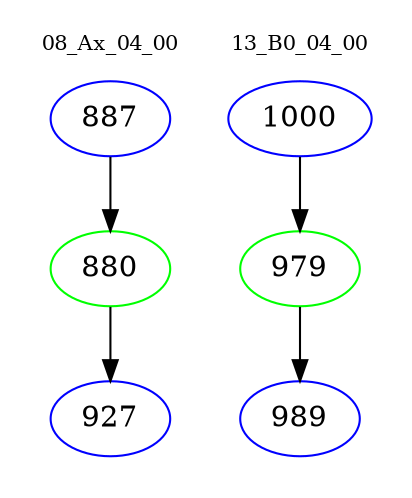 digraph{
subgraph cluster_0 {
color = white
label = "08_Ax_04_00";
fontsize=10;
T0_887 [label="887", color="blue"]
T0_887 -> T0_880 [color="black"]
T0_880 [label="880", color="green"]
T0_880 -> T0_927 [color="black"]
T0_927 [label="927", color="blue"]
}
subgraph cluster_1 {
color = white
label = "13_B0_04_00";
fontsize=10;
T1_1000 [label="1000", color="blue"]
T1_1000 -> T1_979 [color="black"]
T1_979 [label="979", color="green"]
T1_979 -> T1_989 [color="black"]
T1_989 [label="989", color="blue"]
}
}
